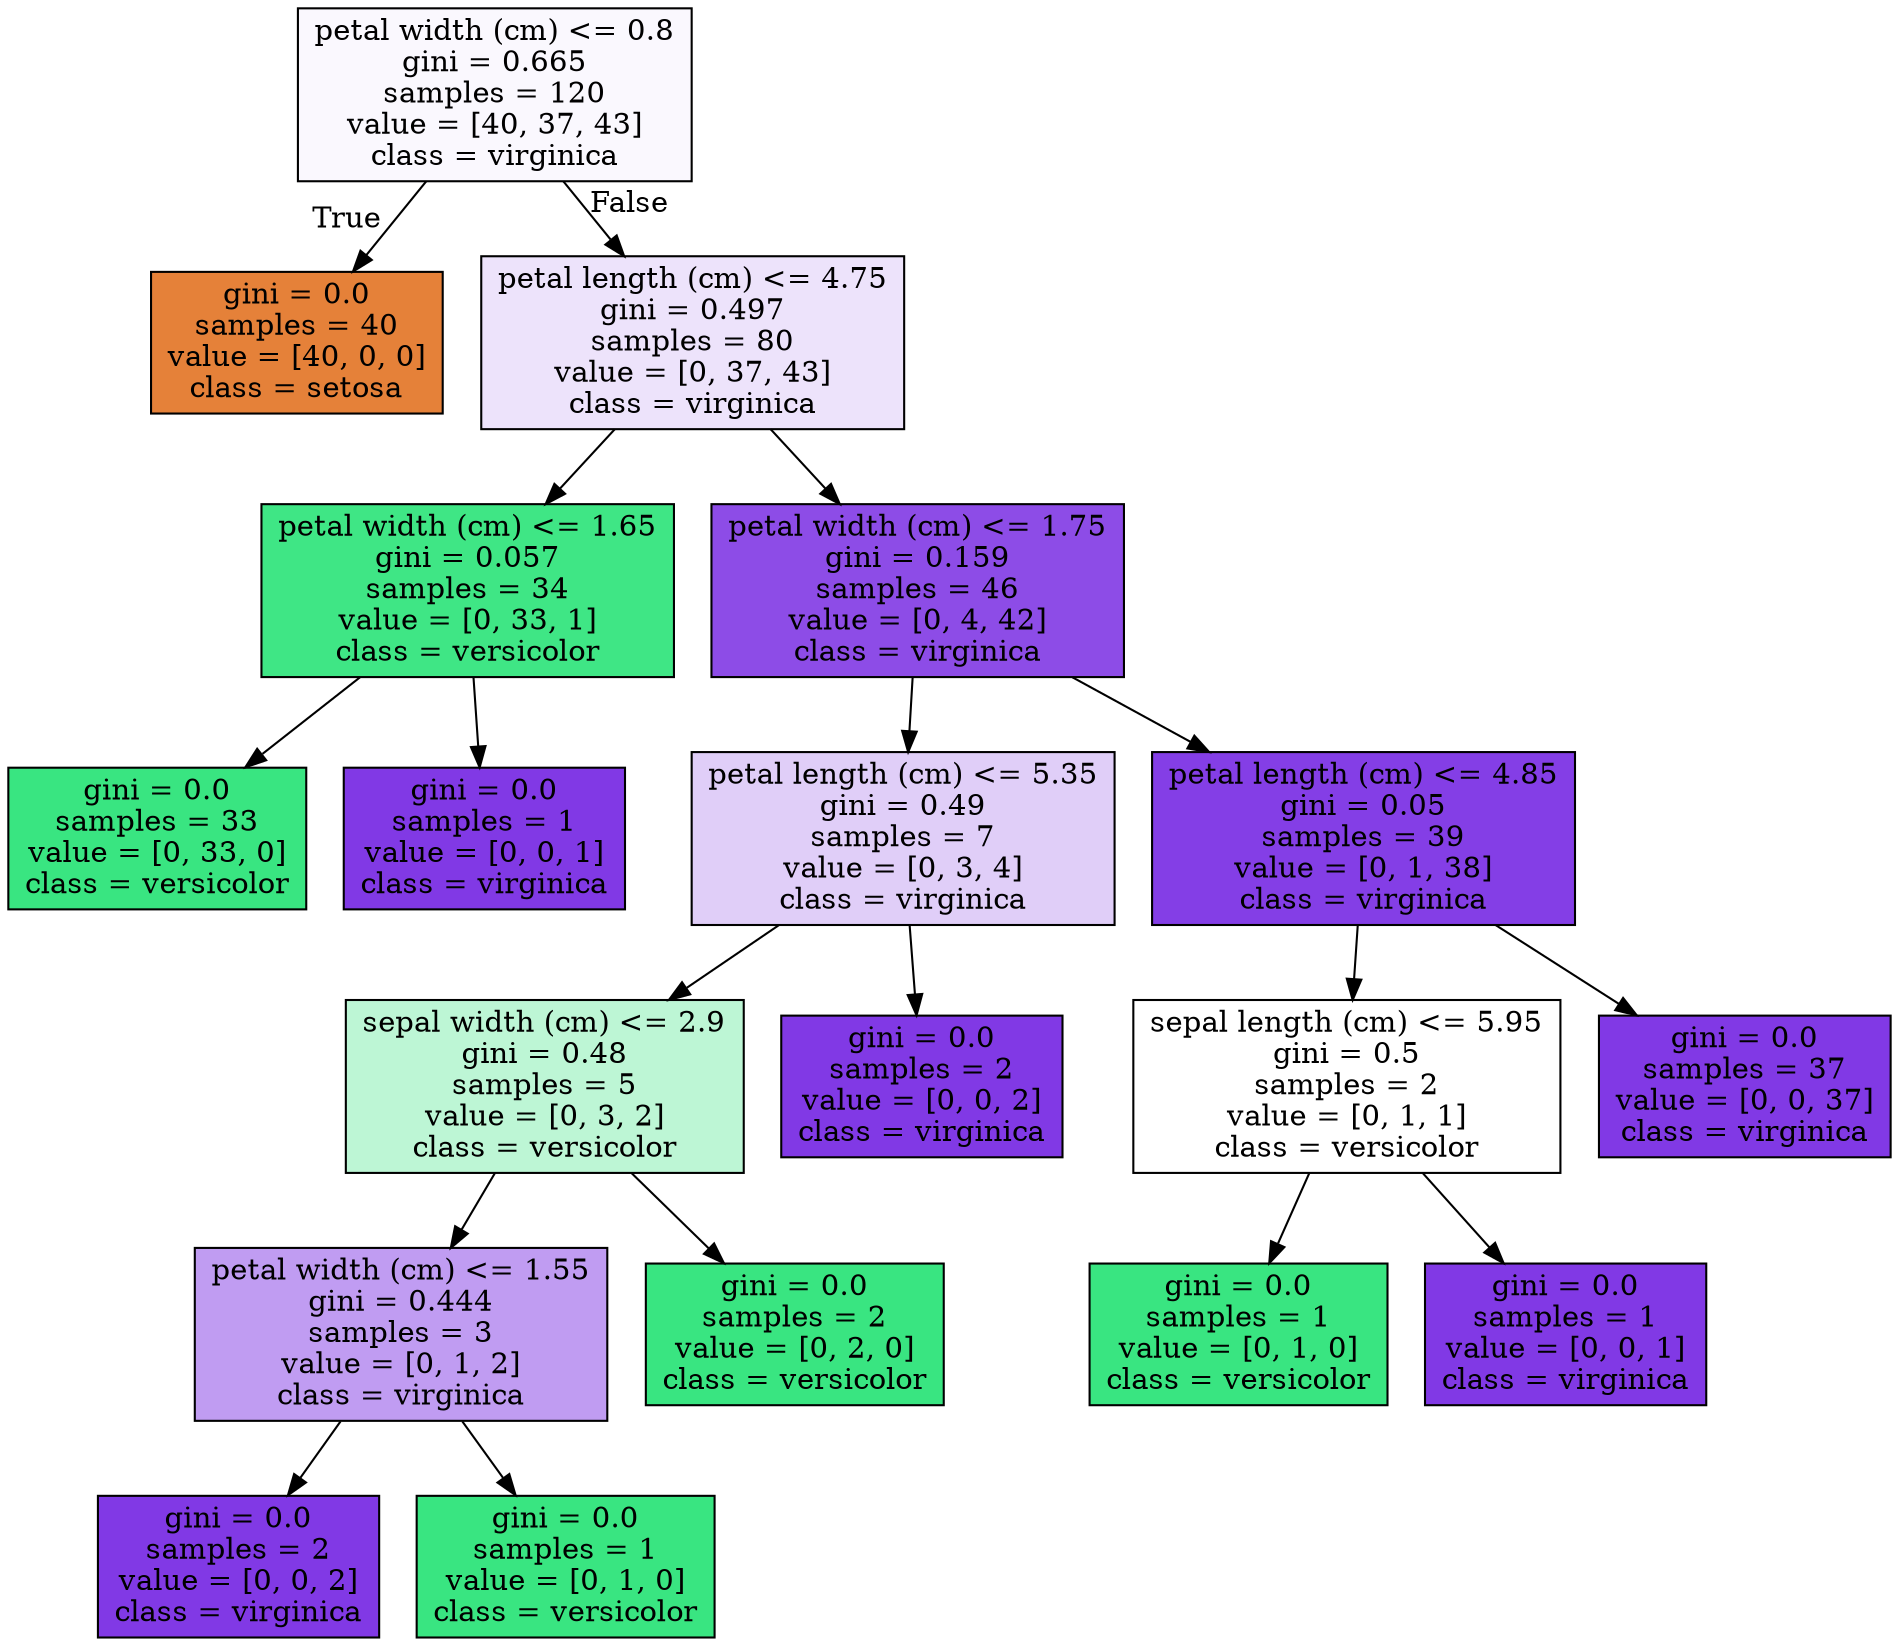 digraph Tree {
node [shape=box, style="filled", color="black"] ;
0 [label="petal width (cm) <= 0.8\ngini = 0.665\nsamples = 120\nvalue = [40, 37, 43]\nclass = virginica", fillcolor="#faf8fe"] ;
1 [label="gini = 0.0\nsamples = 40\nvalue = [40, 0, 0]\nclass = setosa", fillcolor="#e58139"] ;
0 -> 1 [labeldistance=2.5, labelangle=45, headlabel="True"] ;
2 [label="petal length (cm) <= 4.75\ngini = 0.497\nsamples = 80\nvalue = [0, 37, 43]\nclass = virginica", fillcolor="#ede3fb"] ;
0 -> 2 [labeldistance=2.5, labelangle=-45, headlabel="False"] ;
3 [label="petal width (cm) <= 1.65\ngini = 0.057\nsamples = 34\nvalue = [0, 33, 1]\nclass = versicolor", fillcolor="#3fe685"] ;
2 -> 3 ;
4 [label="gini = 0.0\nsamples = 33\nvalue = [0, 33, 0]\nclass = versicolor", fillcolor="#39e581"] ;
3 -> 4 ;
5 [label="gini = 0.0\nsamples = 1\nvalue = [0, 0, 1]\nclass = virginica", fillcolor="#8139e5"] ;
3 -> 5 ;
6 [label="petal width (cm) <= 1.75\ngini = 0.159\nsamples = 46\nvalue = [0, 4, 42]\nclass = virginica", fillcolor="#8d4ce7"] ;
2 -> 6 ;
7 [label="petal length (cm) <= 5.35\ngini = 0.49\nsamples = 7\nvalue = [0, 3, 4]\nclass = virginica", fillcolor="#e0cef8"] ;
6 -> 7 ;
8 [label="sepal width (cm) <= 2.9\ngini = 0.48\nsamples = 5\nvalue = [0, 3, 2]\nclass = versicolor", fillcolor="#bdf6d5"] ;
7 -> 8 ;
9 [label="petal width (cm) <= 1.55\ngini = 0.444\nsamples = 3\nvalue = [0, 1, 2]\nclass = virginica", fillcolor="#c09cf2"] ;
8 -> 9 ;
10 [label="gini = 0.0\nsamples = 2\nvalue = [0, 0, 2]\nclass = virginica", fillcolor="#8139e5"] ;
9 -> 10 ;
11 [label="gini = 0.0\nsamples = 1\nvalue = [0, 1, 0]\nclass = versicolor", fillcolor="#39e581"] ;
9 -> 11 ;
12 [label="gini = 0.0\nsamples = 2\nvalue = [0, 2, 0]\nclass = versicolor", fillcolor="#39e581"] ;
8 -> 12 ;
13 [label="gini = 0.0\nsamples = 2\nvalue = [0, 0, 2]\nclass = virginica", fillcolor="#8139e5"] ;
7 -> 13 ;
14 [label="petal length (cm) <= 4.85\ngini = 0.05\nsamples = 39\nvalue = [0, 1, 38]\nclass = virginica", fillcolor="#843ee6"] ;
6 -> 14 ;
15 [label="sepal length (cm) <= 5.95\ngini = 0.5\nsamples = 2\nvalue = [0, 1, 1]\nclass = versicolor", fillcolor="#ffffff"] ;
14 -> 15 ;
16 [label="gini = 0.0\nsamples = 1\nvalue = [0, 1, 0]\nclass = versicolor", fillcolor="#39e581"] ;
15 -> 16 ;
17 [label="gini = 0.0\nsamples = 1\nvalue = [0, 0, 1]\nclass = virginica", fillcolor="#8139e5"] ;
15 -> 17 ;
18 [label="gini = 0.0\nsamples = 37\nvalue = [0, 0, 37]\nclass = virginica", fillcolor="#8139e5"] ;
14 -> 18 ;
}